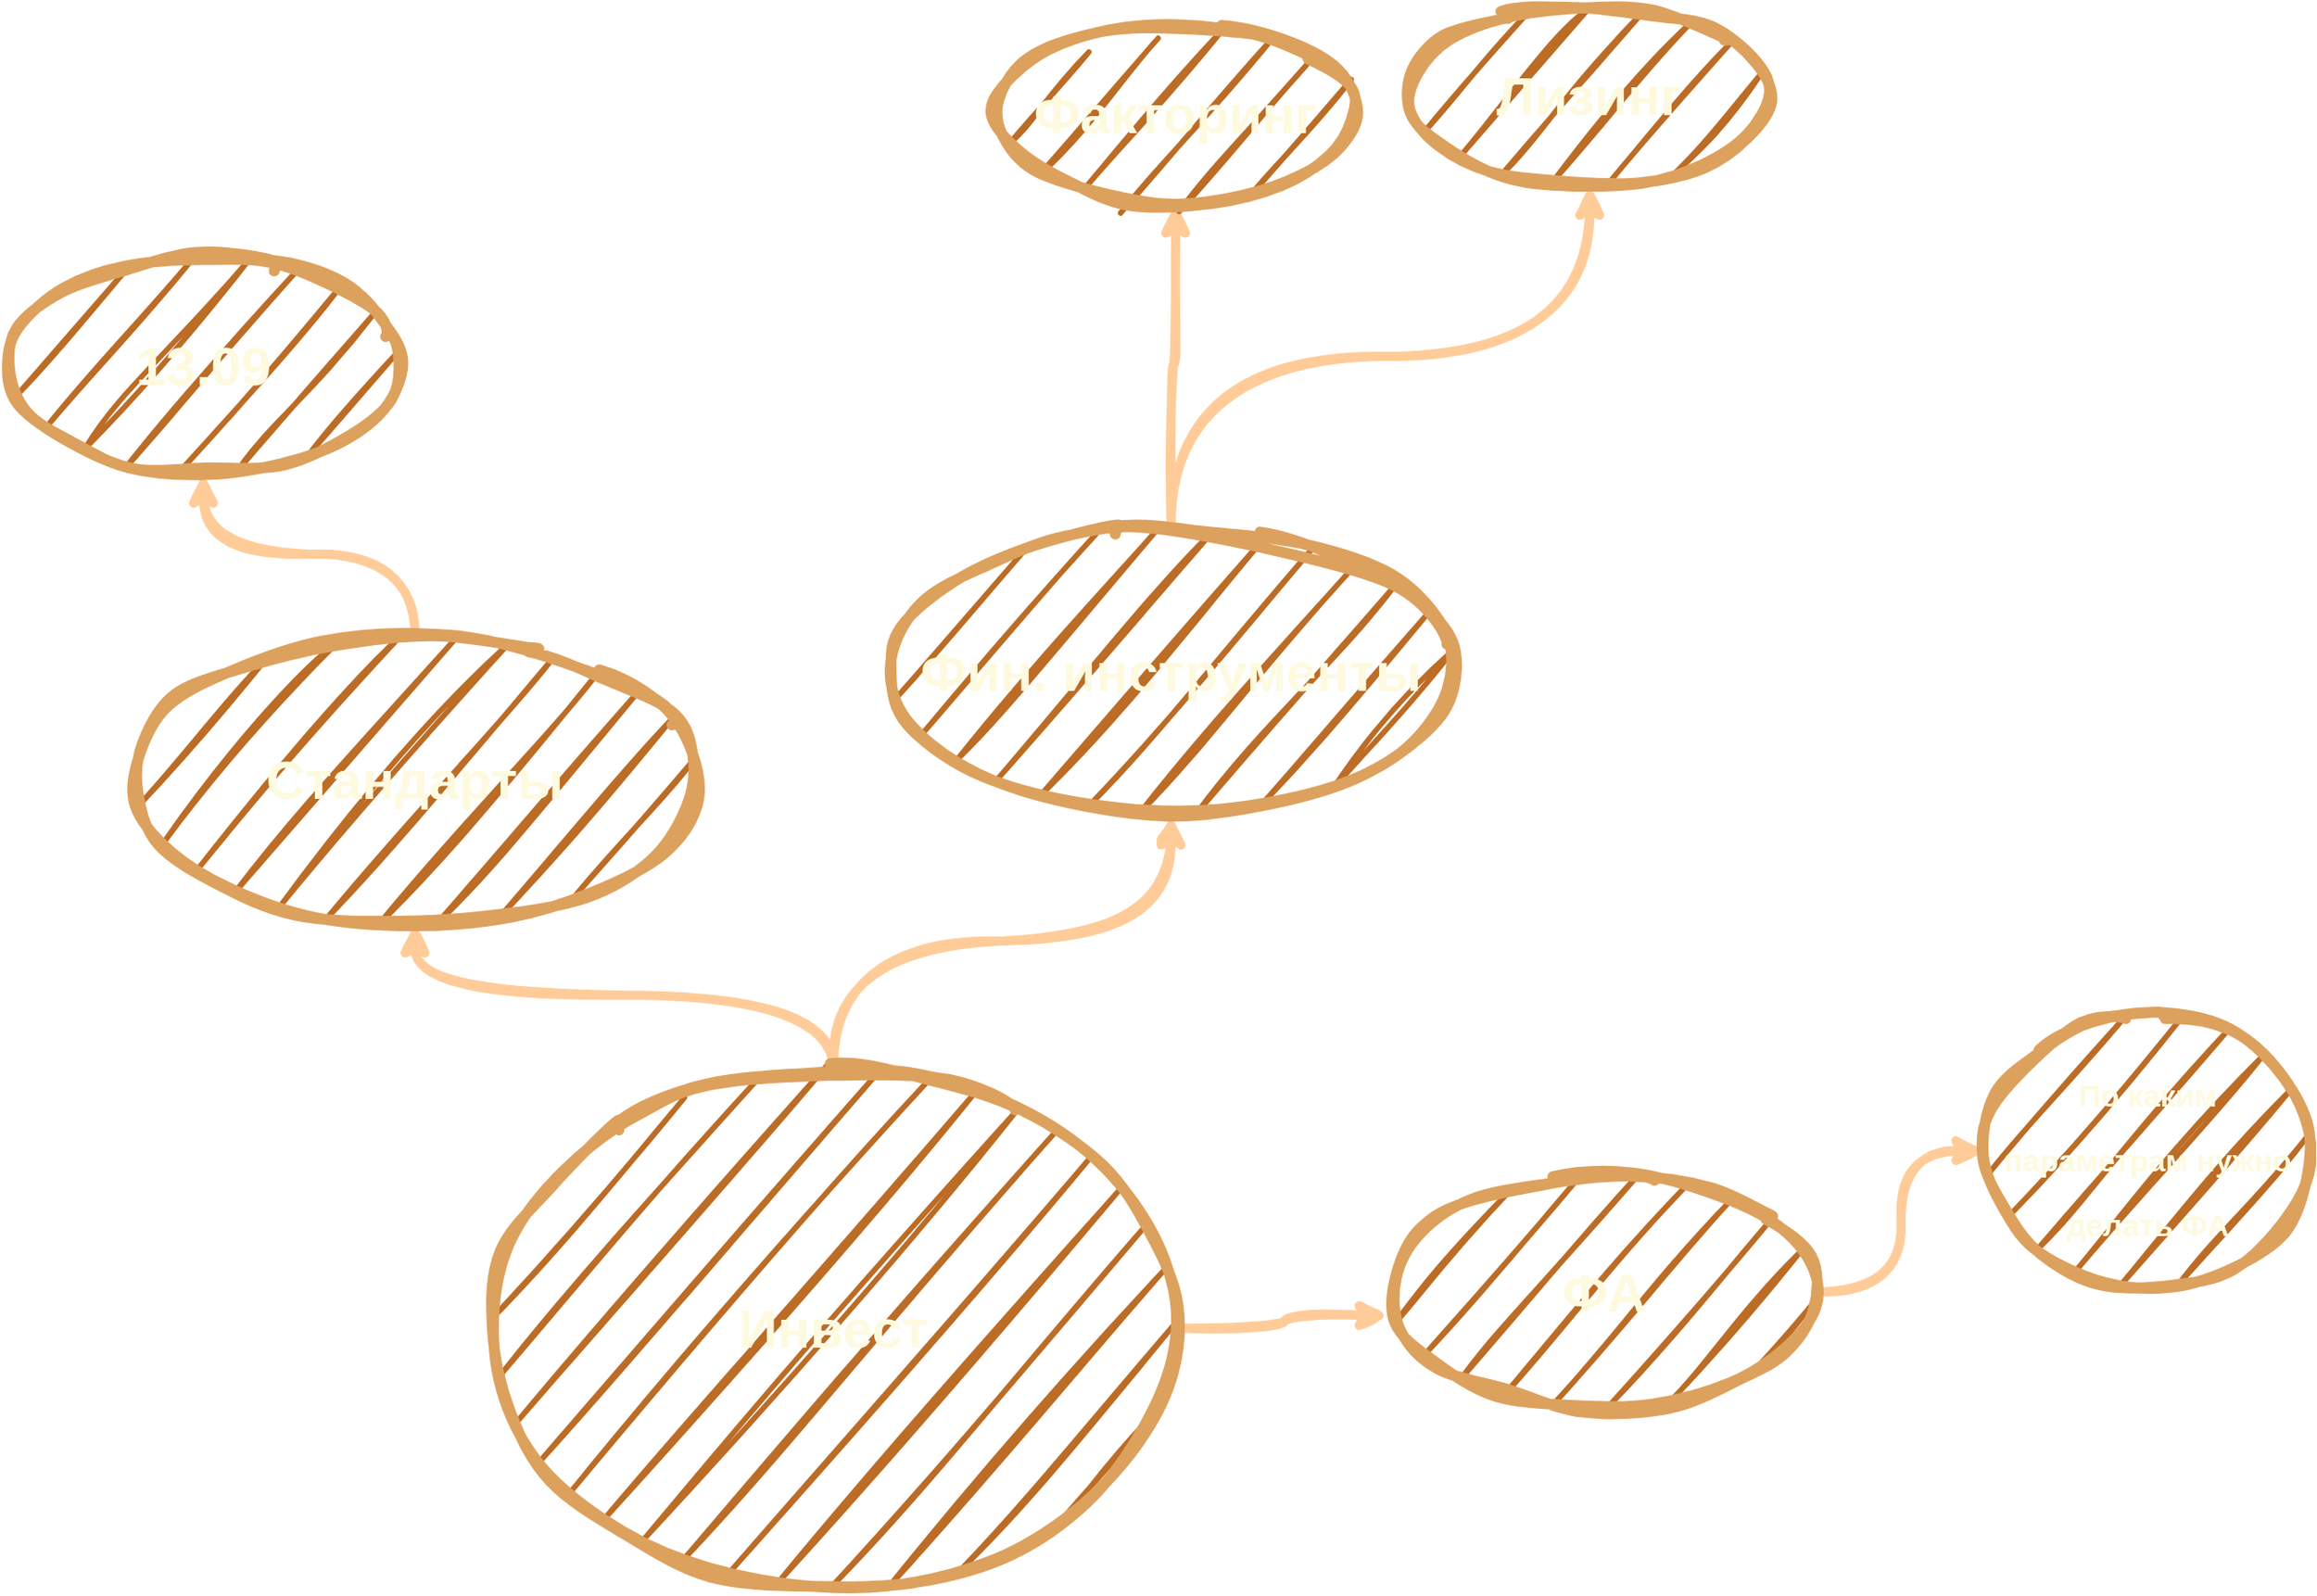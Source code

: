 <mxfile version="20.8.5" type="github">
  <diagram id="6a731a19-8d31-9384-78a2-239565b7b9f0" name="Page-1">
    <mxGraphModel dx="3583" dy="2383" grid="1" gridSize="10" guides="1" tooltips="1" connect="1" arrows="1" fold="1" page="1" pageScale="1" pageWidth="1169" pageHeight="827" background="none" math="0" shadow="0">
      <root>
        <mxCell id="0" />
        <mxCell id="1" parent="0" />
        <mxCell id="zqC7FPXtkwVb-_pgPyZP-1544" style="edgeStyle=orthogonalEdgeStyle;orthogonalLoop=1;jettySize=auto;html=1;entryX=0.5;entryY=1;entryDx=0;entryDy=0;strokeColor=#FFCC99;fontColor=#FEFAE0;fillColor=#ffe6cc;curved=1;sketch=1;curveFitting=1;jiggle=2;strokeWidth=5;" edge="1" parent="1" source="1515" target="zqC7FPXtkwVb-_pgPyZP-1542">
          <mxGeometry relative="1" as="geometry" />
        </mxCell>
        <mxCell id="zqC7FPXtkwVb-_pgPyZP-1550" style="edgeStyle=orthogonalEdgeStyle;curved=1;sketch=1;orthogonalLoop=1;jettySize=auto;html=1;entryX=0.5;entryY=1;entryDx=0;entryDy=0;strokeColor=#FFCC99;strokeWidth=5;fontColor=#FEFAE0;fillColor=#BC6C25;" edge="1" parent="1" source="1515" target="zqC7FPXtkwVb-_pgPyZP-1549">
          <mxGeometry relative="1" as="geometry" />
        </mxCell>
        <mxCell id="zqC7FPXtkwVb-_pgPyZP-1555" style="edgeStyle=orthogonalEdgeStyle;curved=1;sketch=1;orthogonalLoop=1;jettySize=auto;html=1;entryX=-0.006;entryY=0.601;entryDx=0;entryDy=0;entryPerimeter=0;strokeColor=#FFCC99;strokeWidth=5;fontSize=17;fontColor=#FEFAE0;fillColor=#BC6C25;" edge="1" parent="1" source="1515" target="zqC7FPXtkwVb-_pgPyZP-1553">
          <mxGeometry relative="1" as="geometry" />
        </mxCell>
        <mxCell id="1515" value="Инвест" style="ellipse;whiteSpace=wrap;html=1;shadow=0;fontFamily=Helvetica;fontSize=30;align=center;strokeColor=#DDA15E;strokeWidth=6;fillColor=#BC6C25;fontStyle=1;rounded=1;labelBackgroundColor=none;fontColor=#FEFAE0;fillStyle=auto;sketch=1;curveFitting=1;jiggle=2;" parent="1" vertex="1">
          <mxGeometry x="1000" y="730" width="380" height="290" as="geometry" />
        </mxCell>
        <mxCell id="zqC7FPXtkwVb-_pgPyZP-1547" style="edgeStyle=orthogonalEdgeStyle;curved=1;sketch=1;orthogonalLoop=1;jettySize=auto;html=1;entryX=0.5;entryY=1;entryDx=0;entryDy=0;strokeColor=#FFCC99;strokeWidth=5;fontColor=#FEFAE0;fillColor=#BC6C25;" edge="1" parent="1" source="zqC7FPXtkwVb-_pgPyZP-1542" target="zqC7FPXtkwVb-_pgPyZP-1545">
          <mxGeometry relative="1" as="geometry" />
        </mxCell>
        <mxCell id="zqC7FPXtkwVb-_pgPyZP-1548" style="edgeStyle=orthogonalEdgeStyle;curved=1;sketch=1;orthogonalLoop=1;jettySize=auto;html=1;entryX=0.5;entryY=1;entryDx=0;entryDy=0;strokeColor=#FFCC99;strokeWidth=5;fontColor=#FEFAE0;fillColor=#BC6C25;" edge="1" parent="1" source="zqC7FPXtkwVb-_pgPyZP-1542" target="zqC7FPXtkwVb-_pgPyZP-1546">
          <mxGeometry relative="1" as="geometry" />
        </mxCell>
        <mxCell id="zqC7FPXtkwVb-_pgPyZP-1542" value="Фин. инструменты" style="ellipse;whiteSpace=wrap;html=1;fontSize=30;fillColor=#BC6C25;strokeColor=#DDA15E;fontColor=#FEFAE0;shadow=0;strokeWidth=6;fontStyle=1;rounded=1;labelBackgroundColor=none;fillStyle=auto;sketch=1;curveFitting=1;jiggle=2;" vertex="1" parent="1">
          <mxGeometry x="1220" y="430" width="315" height="160" as="geometry" />
        </mxCell>
        <mxCell id="zqC7FPXtkwVb-_pgPyZP-1545" value="Лизинг" style="ellipse;whiteSpace=wrap;html=1;fontSize=30;fillColor=#BC6C25;strokeColor=#DDA15E;fontColor=#FEFAE0;shadow=0;strokeWidth=6;fontStyle=1;rounded=1;labelBackgroundColor=none;fillStyle=auto;sketch=1;curveFitting=1;jiggle=2;" vertex="1" parent="1">
          <mxGeometry x="1510" y="140" width="200" height="100" as="geometry" />
        </mxCell>
        <mxCell id="zqC7FPXtkwVb-_pgPyZP-1546" value="Факторинг" style="ellipse;whiteSpace=wrap;html=1;fontSize=30;fillColor=#BC6C25;strokeColor=#DDA15E;fontColor=#FEFAE0;shadow=0;strokeWidth=6;fontStyle=1;rounded=1;labelBackgroundColor=none;fillStyle=auto;sketch=1;curveFitting=1;jiggle=2;" vertex="1" parent="1">
          <mxGeometry x="1280" y="150" width="200" height="100" as="geometry" />
        </mxCell>
        <mxCell id="zqC7FPXtkwVb-_pgPyZP-1552" style="edgeStyle=orthogonalEdgeStyle;curved=1;sketch=1;orthogonalLoop=1;jettySize=auto;html=1;entryX=0.5;entryY=1;entryDx=0;entryDy=0;strokeColor=#FFCC99;strokeWidth=5;fontColor=#FEFAE0;fillColor=#BC6C25;" edge="1" parent="1" source="zqC7FPXtkwVb-_pgPyZP-1549" target="zqC7FPXtkwVb-_pgPyZP-1551">
          <mxGeometry relative="1" as="geometry" />
        </mxCell>
        <mxCell id="zqC7FPXtkwVb-_pgPyZP-1549" value="Стандарты" style="ellipse;whiteSpace=wrap;html=1;fontSize=30;fillColor=#BC6C25;strokeColor=#DDA15E;fontColor=#FEFAE0;shadow=0;strokeWidth=6;fontStyle=1;rounded=1;labelBackgroundColor=none;fillStyle=auto;sketch=1;curveFitting=1;jiggle=2;" vertex="1" parent="1">
          <mxGeometry x="800" y="490" width="315" height="160" as="geometry" />
        </mxCell>
        <mxCell id="zqC7FPXtkwVb-_pgPyZP-1551" value="13.09" style="ellipse;whiteSpace=wrap;html=1;fontSize=30;fillColor=#BC6C25;strokeColor=#DDA15E;fontColor=#FEFAE0;shadow=0;strokeWidth=6;fontStyle=1;rounded=1;labelBackgroundColor=none;fillStyle=auto;sketch=1;curveFitting=1;jiggle=2;" vertex="1" parent="1">
          <mxGeometry x="730" y="280" width="220" height="120" as="geometry" />
        </mxCell>
        <mxCell id="zqC7FPXtkwVb-_pgPyZP-1556" style="edgeStyle=orthogonalEdgeStyle;curved=1;sketch=1;orthogonalLoop=1;jettySize=auto;html=1;entryX=0;entryY=0.5;entryDx=0;entryDy=0;strokeColor=#FFCC99;strokeWidth=5;fontSize=17;fontColor=#FEFAE0;fillColor=#BC6C25;" edge="1" parent="1" source="zqC7FPXtkwVb-_pgPyZP-1553" target="zqC7FPXtkwVb-_pgPyZP-1554">
          <mxGeometry relative="1" as="geometry" />
        </mxCell>
        <mxCell id="zqC7FPXtkwVb-_pgPyZP-1553" value="ФА" style="ellipse;whiteSpace=wrap;html=1;shadow=0;fontFamily=Helvetica;fontSize=30;align=center;strokeColor=#DDA15E;strokeWidth=6;fillColor=#BC6C25;fontStyle=1;rounded=1;labelBackgroundColor=none;fontColor=#FEFAE0;fillStyle=auto;sketch=1;curveFitting=1;jiggle=2;" vertex="1" parent="1">
          <mxGeometry x="1500" y="790" width="236" height="130" as="geometry" />
        </mxCell>
        <mxCell id="zqC7FPXtkwVb-_pgPyZP-1554" value="&lt;font style=&quot;font-size: 17px;&quot;&gt;По каким параметрам нужно делать ФА&lt;/font&gt;" style="ellipse;whiteSpace=wrap;html=1;shadow=0;fontFamily=Helvetica;fontSize=30;align=center;strokeColor=#DDA15E;strokeWidth=6;fillColor=#BC6C25;fontStyle=1;rounded=1;labelBackgroundColor=none;fontColor=#FEFAE0;fillStyle=auto;sketch=1;curveFitting=1;jiggle=2;" vertex="1" parent="1">
          <mxGeometry x="1830" y="700" width="180" height="153" as="geometry" />
        </mxCell>
      </root>
    </mxGraphModel>
  </diagram>
</mxfile>
